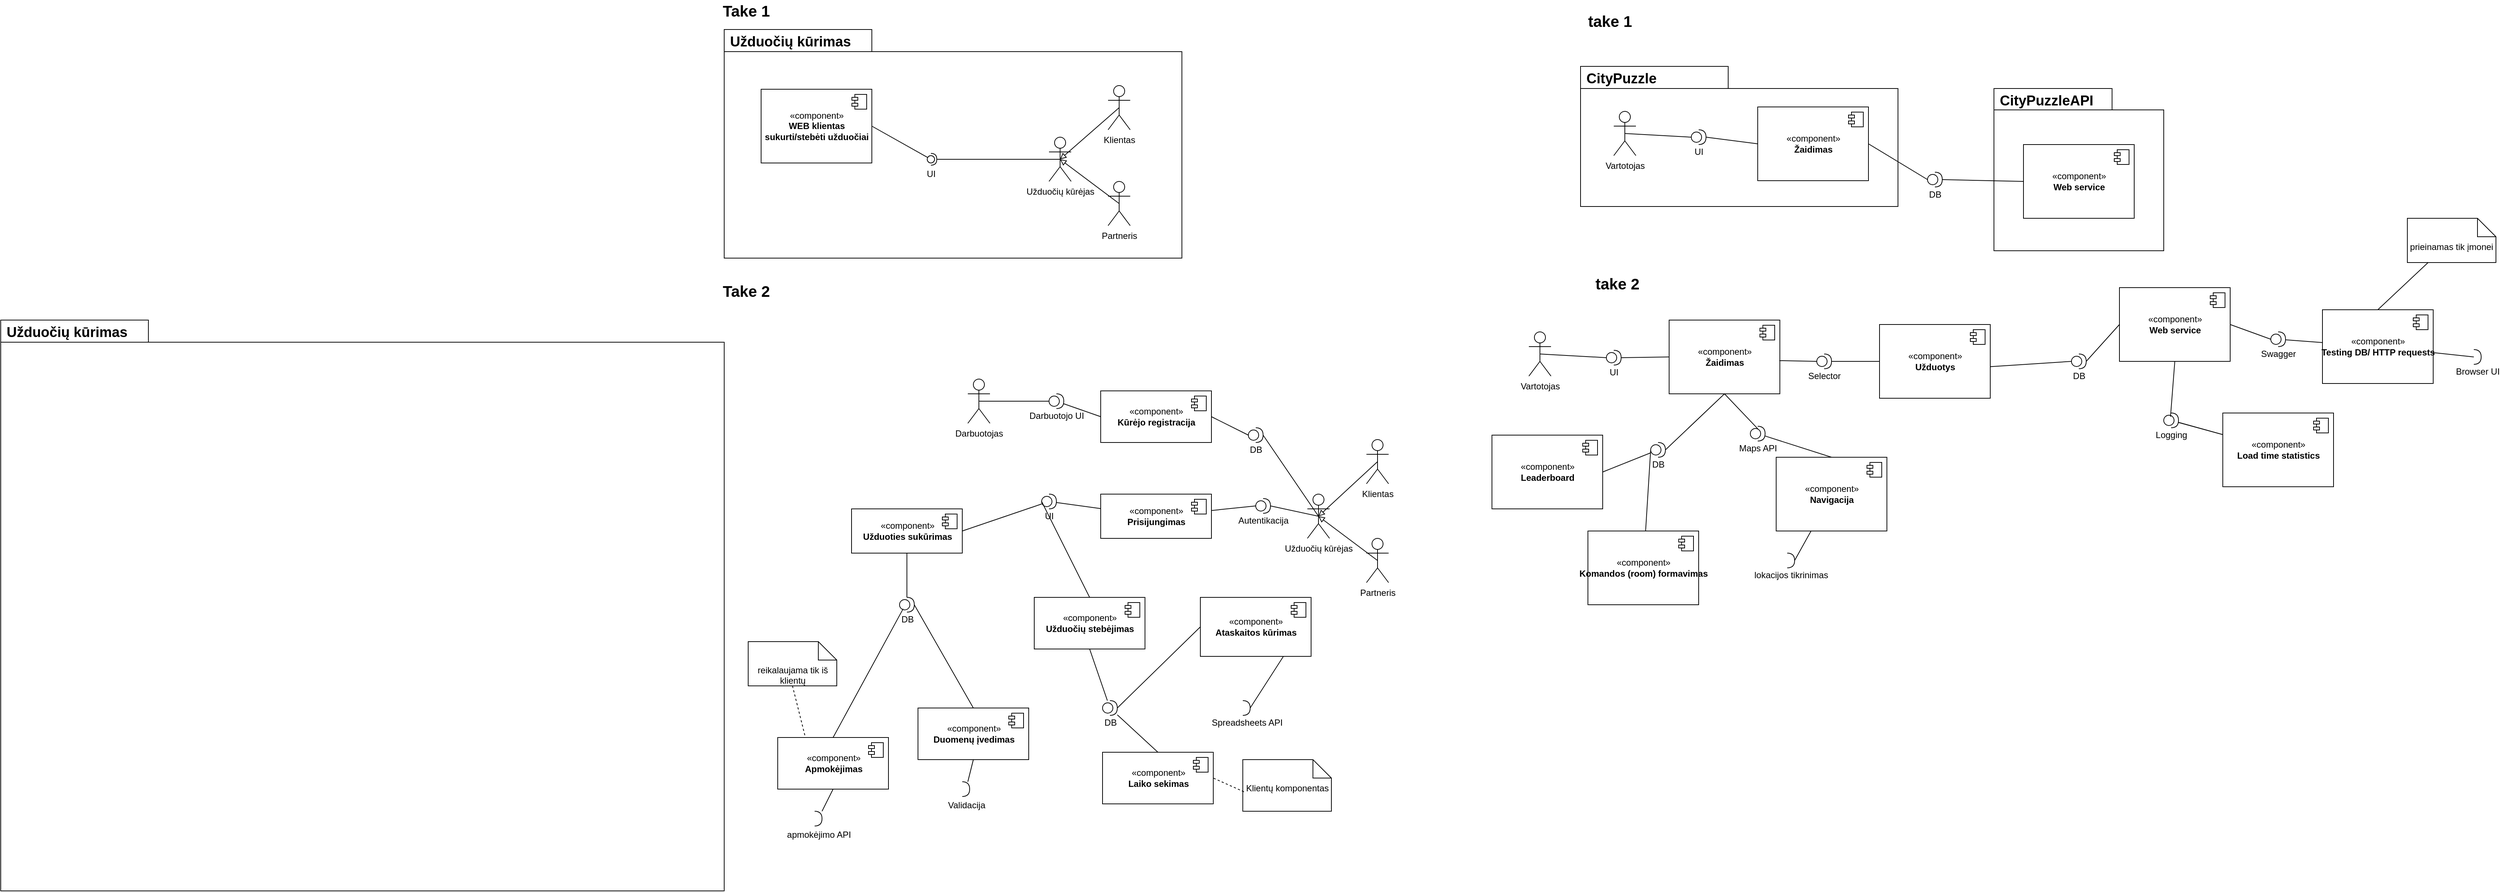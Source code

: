 <mxfile version="17.2.1" type="device"><diagram id="Dtw4l8O03sn318z3Ghwx" name="Page-1"><mxGraphModel dx="2885" dy="650" grid="1" gridSize="10" guides="1" tooltips="1" connect="1" arrows="1" fold="1" page="1" pageScale="1" pageWidth="850" pageHeight="1100" math="0" shadow="0"><root><mxCell id="0"/><mxCell id="1" parent="0"/><mxCell id="4-IWrdeqYlgNCMV9quka-18" value="Take 1" style="text;align=center;fontStyle=1;verticalAlign=middle;spacingLeft=3;spacingRight=3;strokeColor=none;rotatable=0;points=[[0,0.5],[1,0.5]];portConstraint=eastwest;fontSize=21;" vertex="1" parent="1"><mxGeometry y="40" width="140" height="26" as="geometry"/></mxCell><mxCell id="4-IWrdeqYlgNCMV9quka-19" value="Take 2" style="text;align=center;fontStyle=1;verticalAlign=middle;spacingLeft=3;spacingRight=3;strokeColor=none;rotatable=0;points=[[0,0.5],[1,0.5]];portConstraint=eastwest;fontSize=21;" vertex="1" parent="1"><mxGeometry x="30" y="420" width="80" height="26" as="geometry"/></mxCell><mxCell id="4-IWrdeqYlgNCMV9quka-22" value="&lt;div style=&quot;font-size: 19px&quot;&gt;&lt;font style=&quot;font-size: 19px&quot;&gt;Užduočių kūrimas&lt;br&gt;&lt;/font&gt;&lt;/div&gt;" style="shape=folder;fontStyle=1;spacingTop=-1;tabWidth=200;tabHeight=30;tabPosition=left;html=1;fontSize=21;align=left;verticalAlign=top;spacingLeft=6;" vertex="1" parent="1"><mxGeometry x="40" y="80" width="620" height="310" as="geometry"/></mxCell><mxCell id="4-IWrdeqYlgNCMV9quka-23" value="Klientas" style="shape=umlActor;verticalLabelPosition=bottom;verticalAlign=top;html=1;" vertex="1" parent="1"><mxGeometry x="560" y="156" width="30" height="60" as="geometry"/></mxCell><mxCell id="4-IWrdeqYlgNCMV9quka-24" value="Partneris" style="shape=umlActor;verticalLabelPosition=bottom;verticalAlign=top;html=1;" vertex="1" parent="1"><mxGeometry x="560" y="286" width="30" height="60" as="geometry"/></mxCell><mxCell id="4-IWrdeqYlgNCMV9quka-25" style="rounded=0;orthogonalLoop=1;jettySize=auto;html=1;exitX=0.5;exitY=0.5;exitDx=0;exitDy=0;exitPerimeter=0;endArrow=block;endFill=0;entryX=0.5;entryY=0.5;entryDx=0;entryDy=0;entryPerimeter=0;" edge="1" parent="1" source="4-IWrdeqYlgNCMV9quka-23" target="4-IWrdeqYlgNCMV9quka-26"><mxGeometry relative="1" as="geometry"><mxPoint x="480" y="166" as="targetPoint"/></mxGeometry></mxCell><mxCell id="4-IWrdeqYlgNCMV9quka-26" value="Užduočių kūrėjas" style="shape=umlActor;verticalLabelPosition=bottom;verticalAlign=top;html=1;" vertex="1" parent="1"><mxGeometry x="480" y="226" width="30" height="60" as="geometry"/></mxCell><mxCell id="4-IWrdeqYlgNCMV9quka-27" style="rounded=0;orthogonalLoop=1;jettySize=auto;html=1;exitX=0.5;exitY=0.5;exitDx=0;exitDy=0;exitPerimeter=0;endArrow=block;endFill=0;entryX=0.5;entryY=0.5;entryDx=0;entryDy=0;entryPerimeter=0;" edge="1" parent="1" source="4-IWrdeqYlgNCMV9quka-24" target="4-IWrdeqYlgNCMV9quka-26"><mxGeometry relative="1" as="geometry"><mxPoint x="585" y="196" as="sourcePoint"/><mxPoint x="475" y="266" as="targetPoint"/></mxGeometry></mxCell><mxCell id="4-IWrdeqYlgNCMV9quka-28" value="" style="rounded=0;orthogonalLoop=1;jettySize=auto;html=1;endArrow=none;endFill=0;sketch=0;sourcePerimeterSpacing=0;targetPerimeterSpacing=0;exitX=1;exitY=0.5;exitDx=0;exitDy=0;" edge="1" parent="1" source="4-IWrdeqYlgNCMV9quka-32" target="4-IWrdeqYlgNCMV9quka-30"><mxGeometry relative="1" as="geometry"><mxPoint x="250" y="246" as="sourcePoint"/></mxGeometry></mxCell><mxCell id="4-IWrdeqYlgNCMV9quka-29" value="" style="rounded=0;orthogonalLoop=1;jettySize=auto;html=1;endArrow=halfCircle;endFill=0;entryX=0.5;entryY=0.5;endSize=6;strokeWidth=1;sketch=0;exitX=0.5;exitY=0.5;exitDx=0;exitDy=0;exitPerimeter=0;" edge="1" parent="1" source="4-IWrdeqYlgNCMV9quka-26" target="4-IWrdeqYlgNCMV9quka-30"><mxGeometry relative="1" as="geometry"><mxPoint x="315" y="291" as="sourcePoint"/></mxGeometry></mxCell><mxCell id="4-IWrdeqYlgNCMV9quka-30" value="" style="ellipse;whiteSpace=wrap;html=1;align=center;aspect=fixed;resizable=0;points=[];outlineConnect=0;sketch=0;" vertex="1" parent="1"><mxGeometry x="315" y="251" width="10" height="10" as="geometry"/></mxCell><mxCell id="4-IWrdeqYlgNCMV9quka-31" value="UI" style="text;html=1;align=center;verticalAlign=middle;resizable=0;points=[];autosize=1;strokeColor=none;fillColor=none;" vertex="1" parent="1"><mxGeometry x="305" y="266" width="30" height="20" as="geometry"/></mxCell><mxCell id="4-IWrdeqYlgNCMV9quka-32" value="«component»&lt;br&gt;&lt;div&gt;&lt;b&gt;WEB klientas&lt;/b&gt;&lt;/div&gt;&lt;div&gt;&lt;b&gt;sukurti/stebėti užduočiai&lt;/b&gt;&lt;/div&gt;" style="html=1;dropTarget=0;" vertex="1" parent="1"><mxGeometry x="90" y="161" width="150" height="100" as="geometry"/></mxCell><mxCell id="4-IWrdeqYlgNCMV9quka-33" value="" style="shape=module;jettyWidth=8;jettyHeight=4;" vertex="1" parent="4-IWrdeqYlgNCMV9quka-32"><mxGeometry x="1" width="20" height="20" relative="1" as="geometry"><mxPoint x="-27" y="7" as="offset"/></mxGeometry></mxCell><mxCell id="4-IWrdeqYlgNCMV9quka-34" value="&lt;div style=&quot;font-size: 19px&quot;&gt;&lt;font style=&quot;font-size: 19px&quot;&gt;Užduočių kūrimas&lt;br&gt;&lt;/font&gt;&lt;/div&gt;" style="shape=folder;fontStyle=1;spacingTop=-1;tabWidth=200;tabHeight=30;tabPosition=left;html=1;fontSize=21;align=left;verticalAlign=top;spacingLeft=6;" vertex="1" parent="1"><mxGeometry x="-940" y="474" width="980" height="774" as="geometry"/></mxCell><mxCell id="4-IWrdeqYlgNCMV9quka-35" value="Klientas" style="shape=umlActor;verticalLabelPosition=bottom;verticalAlign=top;html=1;" vertex="1" parent="1"><mxGeometry x="910" y="636" width="30" height="60" as="geometry"/></mxCell><mxCell id="4-IWrdeqYlgNCMV9quka-36" value="Partneris" style="shape=umlActor;verticalLabelPosition=bottom;verticalAlign=top;html=1;" vertex="1" parent="1"><mxGeometry x="910" y="770" width="30" height="60" as="geometry"/></mxCell><mxCell id="4-IWrdeqYlgNCMV9quka-37" style="rounded=0;orthogonalLoop=1;jettySize=auto;html=1;exitX=0.5;exitY=0.5;exitDx=0;exitDy=0;exitPerimeter=0;endArrow=block;endFill=0;entryX=0.5;entryY=0.5;entryDx=0;entryDy=0;entryPerimeter=0;" edge="1" parent="1" source="4-IWrdeqYlgNCMV9quka-35" target="4-IWrdeqYlgNCMV9quka-38"><mxGeometry relative="1" as="geometry"><mxPoint x="830" y="650" as="targetPoint"/></mxGeometry></mxCell><mxCell id="4-IWrdeqYlgNCMV9quka-88" style="edgeStyle=none;rounded=0;orthogonalLoop=1;jettySize=auto;html=1;entryX=1;entryY=0.5;entryDx=0;entryDy=0;fontSize=12;endArrow=none;endFill=0;strokeColor=#000000;exitX=0.5;exitY=0.5;exitDx=0;exitDy=0;exitPerimeter=0;entryPerimeter=0;" edge="1" parent="1" source="4-IWrdeqYlgNCMV9quka-38" target="4-IWrdeqYlgNCMV9quka-129"><mxGeometry relative="1" as="geometry"/></mxCell><mxCell id="4-IWrdeqYlgNCMV9quka-38" value="Užduočių kūrėjas" style="shape=umlActor;verticalLabelPosition=bottom;verticalAlign=top;html=1;" vertex="1" parent="1"><mxGeometry x="830" y="710" width="30" height="60" as="geometry"/></mxCell><mxCell id="4-IWrdeqYlgNCMV9quka-39" style="rounded=0;orthogonalLoop=1;jettySize=auto;html=1;exitX=0.5;exitY=0.5;exitDx=0;exitDy=0;exitPerimeter=0;endArrow=block;endFill=0;entryX=0.5;entryY=0.5;entryDx=0;entryDy=0;entryPerimeter=0;" edge="1" parent="1" source="4-IWrdeqYlgNCMV9quka-36" target="4-IWrdeqYlgNCMV9quka-38"><mxGeometry relative="1" as="geometry"><mxPoint x="935" y="680" as="sourcePoint"/><mxPoint x="825" y="750" as="targetPoint"/></mxGeometry></mxCell><mxCell id="4-IWrdeqYlgNCMV9quka-69" style="edgeStyle=none;rounded=0;orthogonalLoop=1;jettySize=auto;html=1;entryX=0.5;entryY=1;entryDx=0;entryDy=0;fontSize=12;endArrow=none;endFill=0;strokeColor=#000000;" edge="1" parent="1" source="4-IWrdeqYlgNCMV9quka-48" target="4-IWrdeqYlgNCMV9quka-97"><mxGeometry relative="1" as="geometry"/></mxCell><mxCell id="4-IWrdeqYlgNCMV9quka-48" value="&lt;div&gt;&lt;font style=&quot;font-size: 12px&quot;&gt;apmokėjimo API&lt;/font&gt;&lt;/div&gt;" style="shape=requiredInterface;html=1;verticalLabelPosition=bottom;sketch=0;fontSize=19;strokeColor=#000000;fillColor=#D4E1F5;" vertex="1" parent="1"><mxGeometry x="162.5" y="1140" width="10" height="20" as="geometry"/></mxCell><mxCell id="4-IWrdeqYlgNCMV9quka-57" style="edgeStyle=none;rounded=0;orthogonalLoop=1;jettySize=auto;html=1;entryX=0.5;entryY=0.5;entryDx=0;entryDy=0;entryPerimeter=0;fontSize=12;endArrow=none;endFill=0;strokeColor=#000000;exitX=1;exitY=0.5;exitDx=0;exitDy=0;exitPerimeter=0;" edge="1" parent="1" source="4-IWrdeqYlgNCMV9quka-62" target="4-IWrdeqYlgNCMV9quka-38"><mxGeometry relative="1" as="geometry"><mxPoint x="810" y="740" as="sourcePoint"/></mxGeometry></mxCell><mxCell id="4-IWrdeqYlgNCMV9quka-54" value="&lt;div&gt;«component»&lt;b&gt;&lt;br&gt;&lt;/b&gt;&lt;/div&gt;&lt;div&gt;&lt;b&gt;Prisijungimas&lt;/b&gt;&lt;/div&gt;" style="html=1;dropTarget=0;" vertex="1" parent="1"><mxGeometry x="550" y="710" width="150" height="60" as="geometry"/></mxCell><mxCell id="4-IWrdeqYlgNCMV9quka-55" value="" style="shape=module;jettyWidth=8;jettyHeight=4;" vertex="1" parent="4-IWrdeqYlgNCMV9quka-54"><mxGeometry x="1" width="20" height="20" relative="1" as="geometry"><mxPoint x="-27" y="7" as="offset"/></mxGeometry></mxCell><mxCell id="4-IWrdeqYlgNCMV9quka-64" style="edgeStyle=none;rounded=0;orthogonalLoop=1;jettySize=auto;html=1;exitX=0;exitY=0.5;exitDx=0;exitDy=0;exitPerimeter=0;fontSize=12;endArrow=none;endFill=0;strokeColor=#000000;" edge="1" parent="1" source="4-IWrdeqYlgNCMV9quka-62" target="4-IWrdeqYlgNCMV9quka-54"><mxGeometry relative="1" as="geometry"/></mxCell><mxCell id="4-IWrdeqYlgNCMV9quka-62" value="Autentikacija" style="shape=providedRequiredInterface;html=1;verticalLabelPosition=bottom;sketch=0;fontSize=12;strokeColor=#000000;fillColor=none;" vertex="1" parent="1"><mxGeometry x="760" y="716" width="20" height="20" as="geometry"/></mxCell><mxCell id="4-IWrdeqYlgNCMV9quka-220" style="edgeStyle=none;rounded=0;orthogonalLoop=1;jettySize=auto;html=1;exitX=0.5;exitY=1;exitDx=0;exitDy=0;fontSize=12;endArrow=none;endFill=0;endSize=11;strokeColor=#000000;" edge="1" parent="1" source="4-IWrdeqYlgNCMV9quka-66" target="4-IWrdeqYlgNCMV9quka-219"><mxGeometry relative="1" as="geometry"/></mxCell><mxCell id="4-IWrdeqYlgNCMV9quka-66" value="&lt;div&gt;«component»&lt;/div&gt;&lt;div&gt;&lt;b&gt;Užduoties sukūrimas&lt;/b&gt;&lt;/div&gt;" style="html=1;dropTarget=0;" vertex="1" parent="1"><mxGeometry x="212.5" y="730" width="150" height="60" as="geometry"/></mxCell><mxCell id="4-IWrdeqYlgNCMV9quka-67" value="" style="shape=module;jettyWidth=8;jettyHeight=4;" vertex="1" parent="4-IWrdeqYlgNCMV9quka-66"><mxGeometry x="1" width="20" height="20" relative="1" as="geometry"><mxPoint x="-27" y="7" as="offset"/></mxGeometry></mxCell><mxCell id="4-IWrdeqYlgNCMV9quka-218" style="edgeStyle=none;rounded=0;orthogonalLoop=1;jettySize=auto;html=1;exitX=0.5;exitY=0;exitDx=0;exitDy=0;fontSize=12;endArrow=none;endFill=0;endSize=11;strokeColor=#000000;entryX=0;entryY=0.5;entryDx=0;entryDy=0;entryPerimeter=0;" edge="1" parent="1" source="4-IWrdeqYlgNCMV9quka-75" target="4-IWrdeqYlgNCMV9quka-111"><mxGeometry relative="1" as="geometry"><mxPoint x="490" y="710" as="targetPoint"/></mxGeometry></mxCell><mxCell id="4-IWrdeqYlgNCMV9quka-75" value="&lt;div&gt;«component»&lt;/div&gt;&lt;div&gt;&lt;b&gt;Užduočių stebėjimas&lt;/b&gt;&lt;/div&gt;" style="html=1;dropTarget=0;" vertex="1" parent="1"><mxGeometry x="460" y="850" width="150" height="70" as="geometry"/></mxCell><mxCell id="4-IWrdeqYlgNCMV9quka-76" value="" style="shape=module;jettyWidth=8;jettyHeight=4;" vertex="1" parent="4-IWrdeqYlgNCMV9quka-75"><mxGeometry x="1" width="20" height="20" relative="1" as="geometry"><mxPoint x="-27" y="7" as="offset"/></mxGeometry></mxCell><mxCell id="4-IWrdeqYlgNCMV9quka-85" style="edgeStyle=none;rounded=0;orthogonalLoop=1;jettySize=auto;html=1;entryX=0.25;entryY=0;entryDx=0;entryDy=0;fontSize=12;endArrow=none;endFill=0;strokeColor=#000000;dashed=1;exitX=0.5;exitY=1;exitDx=0;exitDy=0;exitPerimeter=0;" edge="1" parent="1" source="4-IWrdeqYlgNCMV9quka-84" target="4-IWrdeqYlgNCMV9quka-97"><mxGeometry relative="1" as="geometry"><mxPoint x="72.5" y="1060" as="sourcePoint"/></mxGeometry></mxCell><mxCell id="4-IWrdeqYlgNCMV9quka-84" value="reikalaujama tik iš klientų" style="shape=note2;boundedLbl=1;whiteSpace=wrap;html=1;size=25;verticalAlign=top;align=center;fontSize=12;strokeColor=#000000;fillColor=none;" vertex="1" parent="1"><mxGeometry x="72.5" y="910" width="120" height="60" as="geometry"/></mxCell><mxCell id="4-IWrdeqYlgNCMV9quka-86" value="&lt;div&gt;«component»&lt;b&gt;&lt;br&gt;&lt;/b&gt;&lt;/div&gt;&lt;div&gt;&lt;b&gt;Kūrėjo registracija&lt;br&gt;&lt;/b&gt;&lt;/div&gt;" style="html=1;dropTarget=0;" vertex="1" parent="1"><mxGeometry x="550" y="570" width="150" height="70" as="geometry"/></mxCell><mxCell id="4-IWrdeqYlgNCMV9quka-87" value="" style="shape=module;jettyWidth=8;jettyHeight=4;" vertex="1" parent="4-IWrdeqYlgNCMV9quka-86"><mxGeometry x="1" width="20" height="20" relative="1" as="geometry"><mxPoint x="-27" y="7" as="offset"/></mxGeometry></mxCell><mxCell id="4-IWrdeqYlgNCMV9quka-99" style="edgeStyle=none;rounded=0;orthogonalLoop=1;jettySize=auto;html=1;fontSize=12;endArrow=none;endFill=0;strokeColor=#000000;exitX=0.5;exitY=0;exitDx=0;exitDy=0;endSize=11;entryX=0.247;entryY=0.772;entryDx=0;entryDy=0;entryPerimeter=0;" edge="1" parent="1" source="4-IWrdeqYlgNCMV9quka-97" target="4-IWrdeqYlgNCMV9quka-219"><mxGeometry relative="1" as="geometry"><mxPoint x="290" y="810" as="targetPoint"/></mxGeometry></mxCell><mxCell id="4-IWrdeqYlgNCMV9quka-97" value="&lt;div&gt;«component»&lt;/div&gt;&lt;b&gt;Apmokėjimas&lt;br&gt;&lt;/b&gt;" style="html=1;dropTarget=0;" vertex="1" parent="1"><mxGeometry x="112.5" y="1040" width="150" height="70" as="geometry"/></mxCell><mxCell id="4-IWrdeqYlgNCMV9quka-98" value="" style="shape=module;jettyWidth=8;jettyHeight=4;" vertex="1" parent="4-IWrdeqYlgNCMV9quka-97"><mxGeometry x="1" width="20" height="20" relative="1" as="geometry"><mxPoint x="-27" y="7" as="offset"/></mxGeometry></mxCell><mxCell id="4-IWrdeqYlgNCMV9quka-100" style="edgeStyle=none;rounded=0;orthogonalLoop=1;jettySize=auto;html=1;entryX=0.5;entryY=1;entryDx=0;entryDy=0;fontSize=12;endArrow=none;endFill=0;strokeColor=#000000;" edge="1" parent="1" source="4-IWrdeqYlgNCMV9quka-101" target="4-IWrdeqYlgNCMV9quka-105"><mxGeometry relative="1" as="geometry"/></mxCell><mxCell id="4-IWrdeqYlgNCMV9quka-101" value="&lt;div&gt;&lt;font style=&quot;font-size: 12px&quot;&gt;Validacija&lt;br&gt;&lt;/font&gt;&lt;/div&gt;" style="shape=requiredInterface;html=1;verticalLabelPosition=bottom;sketch=0;fontSize=19;strokeColor=#000000;fillColor=#D4E1F5;" vertex="1" parent="1"><mxGeometry x="362.5" y="1100" width="10" height="20" as="geometry"/></mxCell><mxCell id="4-IWrdeqYlgNCMV9quka-104" style="edgeStyle=none;rounded=0;orthogonalLoop=1;jettySize=auto;html=1;entryX=1;entryY=0.5;entryDx=0;entryDy=0;fontSize=12;endArrow=none;endFill=0;strokeColor=#000000;exitX=0.5;exitY=0;exitDx=0;exitDy=0;endSize=11;entryPerimeter=0;" edge="1" parent="1" source="4-IWrdeqYlgNCMV9quka-105" target="4-IWrdeqYlgNCMV9quka-219"><mxGeometry relative="1" as="geometry"><mxPoint x="570" y="1040" as="targetPoint"/></mxGeometry></mxCell><mxCell id="4-IWrdeqYlgNCMV9quka-105" value="&lt;div&gt;«component»&lt;/div&gt;&lt;b&gt;Duomenų įvedimas&lt;br&gt;&lt;/b&gt;" style="html=1;dropTarget=0;" vertex="1" parent="1"><mxGeometry x="302.5" y="1000" width="150" height="70" as="geometry"/></mxCell><mxCell id="4-IWrdeqYlgNCMV9quka-106" value="" style="shape=module;jettyWidth=8;jettyHeight=4;" vertex="1" parent="4-IWrdeqYlgNCMV9quka-105"><mxGeometry x="1" width="20" height="20" relative="1" as="geometry"><mxPoint x="-27" y="7" as="offset"/></mxGeometry></mxCell><mxCell id="4-IWrdeqYlgNCMV9quka-113" style="edgeStyle=none;rounded=0;orthogonalLoop=1;jettySize=auto;html=1;entryX=1;entryY=0.5;entryDx=0;entryDy=0;fontSize=12;endArrow=none;endFill=0;endSize=11;strokeColor=#000000;" edge="1" parent="1" source="4-IWrdeqYlgNCMV9quka-111" target="4-IWrdeqYlgNCMV9quka-66"><mxGeometry relative="1" as="geometry"><mxPoint x="440" y="721" as="targetPoint"/></mxGeometry></mxCell><mxCell id="4-IWrdeqYlgNCMV9quka-114" style="edgeStyle=none;rounded=0;orthogonalLoop=1;jettySize=auto;html=1;fontSize=12;endArrow=none;endFill=0;endSize=11;strokeColor=#000000;" edge="1" parent="1" source="4-IWrdeqYlgNCMV9quka-111" target="4-IWrdeqYlgNCMV9quka-54"><mxGeometry relative="1" as="geometry"/></mxCell><mxCell id="4-IWrdeqYlgNCMV9quka-111" value="UI" style="shape=providedRequiredInterface;html=1;verticalLabelPosition=bottom;sketch=0;fontSize=12;strokeColor=#000000;fillColor=none;" vertex="1" parent="1"><mxGeometry x="470" y="710" width="20" height="20" as="geometry"/></mxCell><mxCell id="4-IWrdeqYlgNCMV9quka-115" style="edgeStyle=none;rounded=0;orthogonalLoop=1;jettySize=auto;html=1;entryX=0.5;entryY=1;entryDx=0;entryDy=0;fontSize=12;endArrow=none;endFill=0;strokeColor=#000000;" edge="1" parent="1" source="4-IWrdeqYlgNCMV9quka-119" target="4-IWrdeqYlgNCMV9quka-75"><mxGeometry relative="1" as="geometry"><mxPoint x="617.5" y="750" as="targetPoint"/><mxPoint x="502.5" y="983.333" as="sourcePoint"/></mxGeometry></mxCell><mxCell id="4-IWrdeqYlgNCMV9quka-122" style="edgeStyle=none;rounded=0;orthogonalLoop=1;jettySize=auto;html=1;entryX=0.5;entryY=0;entryDx=0;entryDy=0;fontSize=12;endArrow=none;endFill=0;endSize=11;strokeColor=#000000;" edge="1" parent="1" source="4-IWrdeqYlgNCMV9quka-119" target="4-IWrdeqYlgNCMV9quka-120"><mxGeometry relative="1" as="geometry"/></mxCell><mxCell id="4-IWrdeqYlgNCMV9quka-119" value="DB" style="shape=providedRequiredInterface;html=1;verticalLabelPosition=bottom;sketch=0;fontSize=12;strokeColor=#000000;fillColor=none;" vertex="1" parent="1"><mxGeometry x="552.5" y="990" width="20" height="20" as="geometry"/></mxCell><mxCell id="4-IWrdeqYlgNCMV9quka-120" value="&lt;div&gt;«component»&lt;/div&gt;&lt;div&gt;&lt;b&gt;Laiko sekimas&lt;br&gt;&lt;/b&gt;&lt;/div&gt;" style="html=1;dropTarget=0;" vertex="1" parent="1"><mxGeometry x="552.5" y="1060" width="150" height="70" as="geometry"/></mxCell><mxCell id="4-IWrdeqYlgNCMV9quka-121" value="" style="shape=module;jettyWidth=8;jettyHeight=4;" vertex="1" parent="4-IWrdeqYlgNCMV9quka-120"><mxGeometry x="1" width="20" height="20" relative="1" as="geometry"><mxPoint x="-27" y="7" as="offset"/></mxGeometry></mxCell><mxCell id="4-IWrdeqYlgNCMV9quka-123" style="edgeStyle=none;rounded=0;orthogonalLoop=1;jettySize=auto;html=1;entryX=0;entryY=0.5;entryDx=0;entryDy=0;fontSize=12;endArrow=none;endFill=0;endSize=11;strokeColor=#000000;exitX=1;exitY=0.5;exitDx=0;exitDy=0;exitPerimeter=0;" edge="1" parent="1" target="4-IWrdeqYlgNCMV9quka-124" source="4-IWrdeqYlgNCMV9quka-119"><mxGeometry relative="1" as="geometry"><mxPoint x="582.5" y="1019.231" as="sourcePoint"/></mxGeometry></mxCell><mxCell id="4-IWrdeqYlgNCMV9quka-127" style="edgeStyle=none;rounded=0;orthogonalLoop=1;jettySize=auto;html=1;exitX=0.75;exitY=1;exitDx=0;exitDy=0;entryX=1;entryY=0.5;entryDx=0;entryDy=0;entryPerimeter=0;fontSize=12;endArrow=none;endFill=0;endSize=11;strokeColor=#000000;" edge="1" parent="1" source="4-IWrdeqYlgNCMV9quka-124" target="4-IWrdeqYlgNCMV9quka-170"><mxGeometry relative="1" as="geometry"><mxPoint x="907.5" y="980" as="targetPoint"/></mxGeometry></mxCell><mxCell id="4-IWrdeqYlgNCMV9quka-124" value="&lt;div&gt;«component»&lt;/div&gt;&lt;div&gt;&lt;b&gt;Ataskaitos kūrimas&lt;br&gt;&lt;/b&gt;&lt;/div&gt;" style="html=1;dropTarget=0;" vertex="1" parent="1"><mxGeometry x="685" y="850" width="150" height="80" as="geometry"/></mxCell><mxCell id="4-IWrdeqYlgNCMV9quka-125" value="" style="shape=module;jettyWidth=8;jettyHeight=4;" vertex="1" parent="4-IWrdeqYlgNCMV9quka-124"><mxGeometry x="1" width="20" height="20" relative="1" as="geometry"><mxPoint x="-27" y="7" as="offset"/></mxGeometry></mxCell><mxCell id="4-IWrdeqYlgNCMV9quka-131" style="edgeStyle=none;rounded=0;orthogonalLoop=1;jettySize=auto;html=1;exitX=0.5;exitY=0.5;exitDx=0;exitDy=0;exitPerimeter=0;fontSize=12;endArrow=none;endFill=0;endSize=11;strokeColor=#000000;entryX=0;entryY=0.5;entryDx=0;entryDy=0;entryPerimeter=0;" edge="1" parent="1" source="4-IWrdeqYlgNCMV9quka-128" target="4-IWrdeqYlgNCMV9quka-132"><mxGeometry relative="1" as="geometry"><mxPoint x="490" y="540" as="targetPoint"/></mxGeometry></mxCell><mxCell id="4-IWrdeqYlgNCMV9quka-128" value="Darbuotojas" style="shape=umlActor;verticalLabelPosition=bottom;verticalAlign=top;html=1;" vertex="1" parent="1"><mxGeometry x="370" y="554" width="30" height="60" as="geometry"/></mxCell><mxCell id="4-IWrdeqYlgNCMV9quka-130" style="edgeStyle=none;rounded=0;orthogonalLoop=1;jettySize=auto;html=1;entryX=1;entryY=0.5;entryDx=0;entryDy=0;fontSize=12;endArrow=none;endFill=0;endSize=11;strokeColor=#000000;exitX=0;exitY=0.5;exitDx=0;exitDy=0;exitPerimeter=0;" edge="1" parent="1" source="4-IWrdeqYlgNCMV9quka-129" target="4-IWrdeqYlgNCMV9quka-86"><mxGeometry relative="1" as="geometry"/></mxCell><mxCell id="4-IWrdeqYlgNCMV9quka-129" value="DB" style="shape=providedRequiredInterface;html=1;verticalLabelPosition=bottom;sketch=0;fontSize=12;strokeColor=#000000;fillColor=none;" vertex="1" parent="1"><mxGeometry x="750" y="620" width="20" height="20" as="geometry"/></mxCell><mxCell id="4-IWrdeqYlgNCMV9quka-133" style="edgeStyle=none;rounded=0;orthogonalLoop=1;jettySize=auto;html=1;entryX=0;entryY=0.5;entryDx=0;entryDy=0;fontSize=12;endArrow=none;endFill=0;endSize=11;strokeColor=#000000;" edge="1" parent="1" source="4-IWrdeqYlgNCMV9quka-132" target="4-IWrdeqYlgNCMV9quka-86"><mxGeometry relative="1" as="geometry"/></mxCell><mxCell id="4-IWrdeqYlgNCMV9quka-132" value="Darbuotojo UI" style="shape=providedRequiredInterface;html=1;verticalLabelPosition=bottom;sketch=0;fontSize=12;strokeColor=#000000;fillColor=none;" vertex="1" parent="1"><mxGeometry x="480" y="574" width="20" height="20" as="geometry"/></mxCell><mxCell id="4-IWrdeqYlgNCMV9quka-137" style="edgeStyle=none;rounded=0;orthogonalLoop=1;jettySize=auto;html=1;fontSize=12;endArrow=none;endFill=0;strokeColor=#000000;dashed=1;exitX=0.013;exitY=0.623;exitDx=0;exitDy=0;exitPerimeter=0;entryX=1;entryY=0.5;entryDx=0;entryDy=0;" edge="1" parent="1" source="4-IWrdeqYlgNCMV9quka-138" target="4-IWrdeqYlgNCMV9quka-120"><mxGeometry relative="1" as="geometry"><mxPoint x="772.5" y="1230" as="sourcePoint"/><mxPoint x="850.5" y="1170" as="targetPoint"/></mxGeometry></mxCell><mxCell id="4-IWrdeqYlgNCMV9quka-138" value="Klientų komponentas" style="shape=note2;boundedLbl=1;whiteSpace=wrap;html=1;size=25;verticalAlign=top;align=center;fontSize=12;strokeColor=#000000;fillColor=none;" vertex="1" parent="1"><mxGeometry x="742.5" y="1070" width="120" height="70" as="geometry"/></mxCell><mxCell id="4-IWrdeqYlgNCMV9quka-140" value="&lt;div style=&quot;font-size: 19px&quot;&gt;CityPuzzle&lt;font style=&quot;font-size: 19px&quot;&gt;&lt;br&gt;&lt;/font&gt;&lt;/div&gt;" style="shape=folder;fontStyle=1;spacingTop=-1;tabWidth=200;tabHeight=30;tabPosition=left;html=1;fontSize=21;align=left;verticalAlign=top;spacingLeft=6;" vertex="1" parent="1"><mxGeometry x="1200" y="130" width="430" height="190" as="geometry"/></mxCell><mxCell id="4-IWrdeqYlgNCMV9quka-141" value="take 1" style="text;align=center;fontStyle=1;verticalAlign=middle;spacingLeft=3;spacingRight=3;strokeColor=none;rotatable=0;points=[[0,0.5],[1,0.5]];portConstraint=eastwest;fontSize=21;" vertex="1" parent="1"><mxGeometry x="1200" y="54" width="80" height="26" as="geometry"/></mxCell><mxCell id="4-IWrdeqYlgNCMV9quka-142" value="&lt;div style=&quot;font-size: 19px&quot;&gt;CityPuzzleAPI&lt;/div&gt;" style="shape=folder;fontStyle=1;spacingTop=-1;tabWidth=160;tabHeight=29;tabPosition=left;html=1;fontSize=21;align=left;verticalAlign=top;spacingLeft=6;" vertex="1" parent="1"><mxGeometry x="1760" y="160" width="230" height="220" as="geometry"/></mxCell><mxCell id="4-IWrdeqYlgNCMV9quka-148" style="edgeStyle=none;rounded=0;orthogonalLoop=1;jettySize=auto;html=1;exitX=0.5;exitY=0.5;exitDx=0;exitDy=0;exitPerimeter=0;entryX=0;entryY=0.5;entryDx=0;entryDy=0;entryPerimeter=0;fontSize=12;endArrow=none;endFill=0;endSize=11;strokeColor=#000000;" edge="1" parent="1" source="4-IWrdeqYlgNCMV9quka-143" target="4-IWrdeqYlgNCMV9quka-145"><mxGeometry relative="1" as="geometry"/></mxCell><mxCell id="4-IWrdeqYlgNCMV9quka-143" value="Vartotojas" style="shape=umlActor;verticalLabelPosition=bottom;verticalAlign=top;html=1;" vertex="1" parent="1"><mxGeometry x="1245" y="191" width="30" height="60" as="geometry"/></mxCell><mxCell id="4-IWrdeqYlgNCMV9quka-149" style="edgeStyle=none;rounded=0;orthogonalLoop=1;jettySize=auto;html=1;exitX=1;exitY=0.5;exitDx=0;exitDy=0;exitPerimeter=0;entryX=0;entryY=0.5;entryDx=0;entryDy=0;fontSize=12;endArrow=none;endFill=0;endSize=11;strokeColor=#000000;" edge="1" parent="1" source="4-IWrdeqYlgNCMV9quka-145" target="4-IWrdeqYlgNCMV9quka-146"><mxGeometry relative="1" as="geometry"/></mxCell><mxCell id="4-IWrdeqYlgNCMV9quka-145" value="UI" style="shape=providedRequiredInterface;html=1;verticalLabelPosition=bottom;sketch=0;fontSize=12;strokeColor=#000000;fillColor=none;" vertex="1" parent="1"><mxGeometry x="1350" y="216" width="20" height="20" as="geometry"/></mxCell><mxCell id="4-IWrdeqYlgNCMV9quka-146" value="&lt;div&gt;«component»&lt;b&gt;&lt;br&gt;&lt;/b&gt;&lt;/div&gt;&lt;div&gt;&lt;b&gt;Žaidimas&lt;br&gt;&lt;/b&gt;&lt;/div&gt;" style="html=1;dropTarget=0;" vertex="1" parent="1"><mxGeometry x="1440" y="185" width="150" height="100" as="geometry"/></mxCell><mxCell id="4-IWrdeqYlgNCMV9quka-147" value="" style="shape=module;jettyWidth=8;jettyHeight=4;" vertex="1" parent="4-IWrdeqYlgNCMV9quka-146"><mxGeometry x="1" width="20" height="20" relative="1" as="geometry"><mxPoint x="-27" y="7" as="offset"/></mxGeometry></mxCell><mxCell id="4-IWrdeqYlgNCMV9quka-150" value="&lt;div&gt;«component»&lt;b&gt;&lt;br&gt;&lt;/b&gt;&lt;/div&gt;&lt;div&gt;&lt;b&gt;Web service&lt;br&gt;&lt;/b&gt;&lt;/div&gt;" style="html=1;dropTarget=0;" vertex="1" parent="1"><mxGeometry x="1800" y="236" width="150" height="100" as="geometry"/></mxCell><mxCell id="4-IWrdeqYlgNCMV9quka-151" value="" style="shape=module;jettyWidth=8;jettyHeight=4;" vertex="1" parent="4-IWrdeqYlgNCMV9quka-150"><mxGeometry x="1" width="20" height="20" relative="1" as="geometry"><mxPoint x="-27" y="7" as="offset"/></mxGeometry></mxCell><mxCell id="4-IWrdeqYlgNCMV9quka-153" style="edgeStyle=none;rounded=0;orthogonalLoop=1;jettySize=auto;html=1;exitX=1;exitY=0.5;exitDx=0;exitDy=0;entryX=0;entryY=0.5;entryDx=0;entryDy=0;entryPerimeter=0;fontSize=12;endArrow=none;endFill=0;endSize=11;strokeColor=#000000;" edge="1" parent="1" target="4-IWrdeqYlgNCMV9quka-155" source="4-IWrdeqYlgNCMV9quka-146"><mxGeometry relative="1" as="geometry"><mxPoint x="1580" y="128.5" as="sourcePoint"/></mxGeometry></mxCell><mxCell id="4-IWrdeqYlgNCMV9quka-154" style="edgeStyle=none;rounded=0;orthogonalLoop=1;jettySize=auto;html=1;exitX=1;exitY=0.5;exitDx=0;exitDy=0;exitPerimeter=0;entryX=0;entryY=0.5;entryDx=0;entryDy=0;fontSize=12;endArrow=none;endFill=0;endSize=11;strokeColor=#000000;" edge="1" parent="1" source="4-IWrdeqYlgNCMV9quka-155" target="4-IWrdeqYlgNCMV9quka-150"><mxGeometry relative="1" as="geometry"><mxPoint x="1790" y="179.5" as="targetPoint"/></mxGeometry></mxCell><mxCell id="4-IWrdeqYlgNCMV9quka-155" value="DB" style="shape=providedRequiredInterface;html=1;verticalLabelPosition=bottom;sketch=0;fontSize=12;strokeColor=#000000;fillColor=none;" vertex="1" parent="1"><mxGeometry x="1670" y="273.5" width="20" height="20" as="geometry"/></mxCell><mxCell id="4-IWrdeqYlgNCMV9quka-156" value="take 2" style="text;align=center;fontStyle=1;verticalAlign=middle;spacingLeft=3;spacingRight=3;strokeColor=none;rotatable=0;points=[[0,0.5],[1,0.5]];portConstraint=eastwest;fontSize=21;" vertex="1" parent="1"><mxGeometry x="1210" y="410" width="80" height="26" as="geometry"/></mxCell><mxCell id="4-IWrdeqYlgNCMV9quka-157" style="edgeStyle=none;rounded=0;orthogonalLoop=1;jettySize=auto;html=1;exitX=0.5;exitY=0.5;exitDx=0;exitDy=0;exitPerimeter=0;entryX=0;entryY=0.5;entryDx=0;entryDy=0;entryPerimeter=0;fontSize=12;endArrow=none;endFill=0;endSize=11;strokeColor=#000000;" edge="1" parent="1" source="4-IWrdeqYlgNCMV9quka-158" target="4-IWrdeqYlgNCMV9quka-160"><mxGeometry relative="1" as="geometry"/></mxCell><mxCell id="4-IWrdeqYlgNCMV9quka-158" value="Vartotojas" style="shape=umlActor;verticalLabelPosition=bottom;verticalAlign=top;html=1;" vertex="1" parent="1"><mxGeometry x="1130" y="490" width="30" height="60" as="geometry"/></mxCell><mxCell id="4-IWrdeqYlgNCMV9quka-159" style="edgeStyle=none;rounded=0;orthogonalLoop=1;jettySize=auto;html=1;exitX=1;exitY=0.5;exitDx=0;exitDy=0;exitPerimeter=0;entryX=0;entryY=0.5;entryDx=0;entryDy=0;fontSize=12;endArrow=none;endFill=0;endSize=11;strokeColor=#000000;" edge="1" parent="1" source="4-IWrdeqYlgNCMV9quka-160" target="4-IWrdeqYlgNCMV9quka-161"><mxGeometry relative="1" as="geometry"/></mxCell><mxCell id="4-IWrdeqYlgNCMV9quka-160" value="UI" style="shape=providedRequiredInterface;html=1;verticalLabelPosition=bottom;sketch=0;fontSize=12;strokeColor=#000000;fillColor=none;" vertex="1" parent="1"><mxGeometry x="1235" y="515" width="20" height="20" as="geometry"/></mxCell><mxCell id="4-IWrdeqYlgNCMV9quka-161" value="&lt;div&gt;«component»&lt;b&gt;&lt;br&gt;&lt;/b&gt;&lt;/div&gt;&lt;div&gt;&lt;b&gt;Žaidimas&lt;br&gt;&lt;/b&gt;&lt;/div&gt;" style="html=1;dropTarget=0;" vertex="1" parent="1"><mxGeometry x="1320" y="474" width="150" height="100" as="geometry"/></mxCell><mxCell id="4-IWrdeqYlgNCMV9quka-162" value="" style="shape=module;jettyWidth=8;jettyHeight=4;" vertex="1" parent="4-IWrdeqYlgNCMV9quka-161"><mxGeometry x="1" width="20" height="20" relative="1" as="geometry"><mxPoint x="-27" y="7" as="offset"/></mxGeometry></mxCell><mxCell id="4-IWrdeqYlgNCMV9quka-163" value="&lt;div&gt;«component»&lt;b&gt;&lt;br&gt;&lt;/b&gt;&lt;/div&gt;&lt;div&gt;&lt;b&gt;Web service&lt;br&gt;&lt;/b&gt;&lt;/div&gt;" style="html=1;dropTarget=0;" vertex="1" parent="1"><mxGeometry x="1930" y="430" width="150" height="100" as="geometry"/></mxCell><mxCell id="4-IWrdeqYlgNCMV9quka-164" value="" style="shape=module;jettyWidth=8;jettyHeight=4;" vertex="1" parent="4-IWrdeqYlgNCMV9quka-163"><mxGeometry x="1" width="20" height="20" relative="1" as="geometry"><mxPoint x="-27" y="7" as="offset"/></mxGeometry></mxCell><mxCell id="4-IWrdeqYlgNCMV9quka-165" style="edgeStyle=none;rounded=0;orthogonalLoop=1;jettySize=auto;html=1;entryX=0;entryY=0.5;entryDx=0;entryDy=0;entryPerimeter=0;fontSize=12;endArrow=none;endFill=0;endSize=11;strokeColor=#000000;exitX=0.994;exitY=0.573;exitDx=0;exitDy=0;exitPerimeter=0;" edge="1" parent="1" source="4-IWrdeqYlgNCMV9quka-193" target="4-IWrdeqYlgNCMV9quka-167"><mxGeometry relative="1" as="geometry"><mxPoint x="1750" y="510" as="sourcePoint"/></mxGeometry></mxCell><mxCell id="4-IWrdeqYlgNCMV9quka-166" style="edgeStyle=none;rounded=0;orthogonalLoop=1;jettySize=auto;html=1;exitX=1;exitY=0.5;exitDx=0;exitDy=0;exitPerimeter=0;entryX=0;entryY=0.5;entryDx=0;entryDy=0;fontSize=12;endArrow=none;endFill=0;endSize=11;strokeColor=#000000;" edge="1" parent="1" source="4-IWrdeqYlgNCMV9quka-167" target="4-IWrdeqYlgNCMV9quka-163"><mxGeometry relative="1" as="geometry"><mxPoint x="1755" y="479.5" as="targetPoint"/></mxGeometry></mxCell><mxCell id="4-IWrdeqYlgNCMV9quka-181" style="edgeStyle=none;rounded=0;orthogonalLoop=1;jettySize=auto;html=1;fontSize=12;endArrow=none;endFill=0;endSize=11;strokeColor=#000000;exitX=0.5;exitY=1;exitDx=0;exitDy=0;entryX=0.458;entryY=0.25;entryDx=0;entryDy=0;entryPerimeter=0;" edge="1" parent="1" source="4-IWrdeqYlgNCMV9quka-163" target="4-IWrdeqYlgNCMV9quka-187"><mxGeometry relative="1" as="geometry"><mxPoint x="2000" y="590" as="targetPoint"/></mxGeometry></mxCell><mxCell id="4-IWrdeqYlgNCMV9quka-167" value="DB" style="shape=providedRequiredInterface;html=1;verticalLabelPosition=bottom;sketch=0;fontSize=12;strokeColor=#000000;fillColor=none;" vertex="1" parent="1"><mxGeometry x="1865" y="520" width="20" height="20" as="geometry"/></mxCell><mxCell id="4-IWrdeqYlgNCMV9quka-170" value="Spreadsheets API" style="shape=requiredInterface;html=1;verticalLabelPosition=bottom;sketch=0;fontSize=12;strokeColor=#000000;fillColor=#D4E1F5;" vertex="1" parent="1"><mxGeometry x="742.5" y="990" width="10" height="20" as="geometry"/></mxCell><mxCell id="4-IWrdeqYlgNCMV9quka-172" style="edgeStyle=none;rounded=0;orthogonalLoop=1;jettySize=auto;html=1;exitX=0.5;exitY=1;exitDx=0;exitDy=0;entryX=0.5;entryY=0.167;entryDx=0;entryDy=0;entryPerimeter=0;fontSize=12;endArrow=none;endFill=0;endSize=11;strokeColor=#000000;" edge="1" parent="1" target="4-IWrdeqYlgNCMV9quka-174" source="4-IWrdeqYlgNCMV9quka-161"><mxGeometry relative="1" as="geometry"><mxPoint x="1950" y="491" as="sourcePoint"/><mxPoint x="1430" y="630" as="targetPoint"/></mxGeometry></mxCell><mxCell id="4-IWrdeqYlgNCMV9quka-178" style="edgeStyle=none;rounded=0;orthogonalLoop=1;jettySize=auto;html=1;entryX=0.5;entryY=0;entryDx=0;entryDy=0;fontSize=12;endArrow=none;endFill=0;endSize=11;strokeColor=#000000;" edge="1" parent="1" source="4-IWrdeqYlgNCMV9quka-174" target="4-IWrdeqYlgNCMV9quka-176"><mxGeometry relative="1" as="geometry"/></mxCell><mxCell id="4-IWrdeqYlgNCMV9quka-174" value="Maps API" style="shape=providedRequiredInterface;html=1;verticalLabelPosition=bottom;sketch=0;fontSize=12;strokeColor=#000000;fillColor=none;" vertex="1" parent="1"><mxGeometry x="1430" y="618" width="20" height="20" as="geometry"/></mxCell><mxCell id="4-IWrdeqYlgNCMV9quka-201" style="edgeStyle=none;rounded=0;orthogonalLoop=1;jettySize=auto;html=1;entryX=1;entryY=0.5;entryDx=0;entryDy=0;entryPerimeter=0;fontSize=12;endArrow=none;endFill=0;endSize=11;strokeColor=#000000;" edge="1" parent="1" source="4-IWrdeqYlgNCMV9quka-176" target="4-IWrdeqYlgNCMV9quka-200"><mxGeometry relative="1" as="geometry"/></mxCell><mxCell id="4-IWrdeqYlgNCMV9quka-176" value="&lt;div&gt;«component»&lt;b&gt;&lt;br&gt;&lt;/b&gt;&lt;/div&gt;&lt;div&gt;&lt;b&gt;Navigacija&lt;br&gt;&lt;/b&gt;&lt;/div&gt;" style="html=1;dropTarget=0;" vertex="1" parent="1"><mxGeometry x="1465" y="660" width="150" height="100" as="geometry"/></mxCell><mxCell id="4-IWrdeqYlgNCMV9quka-177" value="" style="shape=module;jettyWidth=8;jettyHeight=4;" vertex="1" parent="4-IWrdeqYlgNCMV9quka-176"><mxGeometry x="1" width="20" height="20" relative="1" as="geometry"><mxPoint x="-27" y="7" as="offset"/></mxGeometry></mxCell><mxCell id="4-IWrdeqYlgNCMV9quka-179" value="&lt;div&gt;«component»&lt;b&gt;&lt;br&gt;&lt;/b&gt;&lt;/div&gt;&lt;div&gt;&lt;b&gt;Load time statistics&lt;br&gt;&lt;/b&gt;&lt;/div&gt;" style="html=1;dropTarget=0;" vertex="1" parent="1"><mxGeometry x="2070" y="600" width="150" height="100" as="geometry"/></mxCell><mxCell id="4-IWrdeqYlgNCMV9quka-180" value="" style="shape=module;jettyWidth=8;jettyHeight=4;" vertex="1" parent="4-IWrdeqYlgNCMV9quka-179"><mxGeometry x="1" width="20" height="20" relative="1" as="geometry"><mxPoint x="-27" y="7" as="offset"/></mxGeometry></mxCell><mxCell id="4-IWrdeqYlgNCMV9quka-182" style="edgeStyle=none;rounded=0;orthogonalLoop=1;jettySize=auto;html=1;exitX=0.5;exitY=1;exitDx=0;exitDy=0;fontSize=12;endArrow=none;endFill=0;endSize=11;strokeColor=#000000;entryX=1;entryY=0.5;entryDx=0;entryDy=0;entryPerimeter=0;" edge="1" parent="1" target="4-IWrdeqYlgNCMV9quka-183" source="4-IWrdeqYlgNCMV9quka-161"><mxGeometry relative="1" as="geometry"><mxPoint x="1565" y="545" as="sourcePoint"/><mxPoint x="1450" y="680" as="targetPoint"/></mxGeometry></mxCell><mxCell id="4-IWrdeqYlgNCMV9quka-186" style="edgeStyle=none;rounded=0;orthogonalLoop=1;jettySize=auto;html=1;fontSize=12;endArrow=none;endFill=0;endSize=11;strokeColor=#000000;entryX=1;entryY=0.5;entryDx=0;entryDy=0;" edge="1" parent="1" source="4-IWrdeqYlgNCMV9quka-183" target="4-IWrdeqYlgNCMV9quka-184"><mxGeometry relative="1" as="geometry"/></mxCell><mxCell id="4-IWrdeqYlgNCMV9quka-183" value="DB" style="shape=providedRequiredInterface;html=1;verticalLabelPosition=bottom;sketch=0;fontSize=12;strokeColor=#000000;fillColor=none;" vertex="1" parent="1"><mxGeometry x="1295" y="640" width="20" height="20" as="geometry"/></mxCell><mxCell id="4-IWrdeqYlgNCMV9quka-184" value="&lt;div&gt;«component»&lt;b&gt;&lt;br&gt;&lt;/b&gt;&lt;/div&gt;&lt;div&gt;&lt;b&gt;Leaderboard&lt;br&gt;&lt;/b&gt;&lt;/div&gt;" style="html=1;dropTarget=0;" vertex="1" parent="1"><mxGeometry x="1080" y="630" width="150" height="100" as="geometry"/></mxCell><mxCell id="4-IWrdeqYlgNCMV9quka-185" value="" style="shape=module;jettyWidth=8;jettyHeight=4;" vertex="1" parent="4-IWrdeqYlgNCMV9quka-184"><mxGeometry x="1" width="20" height="20" relative="1" as="geometry"><mxPoint x="-27" y="7" as="offset"/></mxGeometry></mxCell><mxCell id="4-IWrdeqYlgNCMV9quka-190" value="" style="edgeStyle=none;rounded=0;orthogonalLoop=1;jettySize=auto;html=1;fontSize=12;endArrow=none;endFill=0;endSize=11;strokeColor=#000000;" edge="1" parent="1" source="4-IWrdeqYlgNCMV9quka-187" target="4-IWrdeqYlgNCMV9quka-179"><mxGeometry relative="1" as="geometry"/></mxCell><mxCell id="4-IWrdeqYlgNCMV9quka-191" value="" style="edgeStyle=none;rounded=0;orthogonalLoop=1;jettySize=auto;html=1;fontSize=12;endArrow=none;endFill=0;endSize=11;strokeColor=#000000;" edge="1" parent="1" source="4-IWrdeqYlgNCMV9quka-187" target="4-IWrdeqYlgNCMV9quka-179"><mxGeometry relative="1" as="geometry"/></mxCell><mxCell id="4-IWrdeqYlgNCMV9quka-187" value="Logging" style="shape=providedRequiredInterface;html=1;verticalLabelPosition=bottom;sketch=0;fontSize=12;strokeColor=#000000;fillColor=none;" vertex="1" parent="1"><mxGeometry x="1990" y="600" width="20" height="20" as="geometry"/></mxCell><mxCell id="4-IWrdeqYlgNCMV9quka-193" value="&lt;div&gt;«component»&lt;b&gt;&lt;br&gt;&lt;/b&gt;&lt;/div&gt;&lt;div&gt;&lt;b&gt;Užduotys&lt;br&gt;&lt;/b&gt;&lt;/div&gt;" style="html=1;dropTarget=0;" vertex="1" parent="1"><mxGeometry x="1605" y="480" width="150" height="100" as="geometry"/></mxCell><mxCell id="4-IWrdeqYlgNCMV9quka-194" value="" style="shape=module;jettyWidth=8;jettyHeight=4;" vertex="1" parent="4-IWrdeqYlgNCMV9quka-193"><mxGeometry x="1" width="20" height="20" relative="1" as="geometry"><mxPoint x="-27" y="7" as="offset"/></mxGeometry></mxCell><mxCell id="4-IWrdeqYlgNCMV9quka-196" style="edgeStyle=none;rounded=0;orthogonalLoop=1;jettySize=auto;html=1;exitX=0.995;exitY=0.55;exitDx=0;exitDy=0;exitPerimeter=0;entryX=0;entryY=0.5;entryDx=0;entryDy=0;entryPerimeter=0;fontSize=12;endArrow=none;endFill=0;endSize=11;strokeColor=#000000;" edge="1" parent="1" target="4-IWrdeqYlgNCMV9quka-198" source="4-IWrdeqYlgNCMV9quka-161"><mxGeometry relative="1" as="geometry"><mxPoint x="1430" y="525" as="sourcePoint"/></mxGeometry></mxCell><mxCell id="4-IWrdeqYlgNCMV9quka-197" style="edgeStyle=none;rounded=0;orthogonalLoop=1;jettySize=auto;html=1;exitX=1;exitY=0.5;exitDx=0;exitDy=0;exitPerimeter=0;entryX=0;entryY=0.5;entryDx=0;entryDy=0;fontSize=12;endArrow=none;endFill=0;endSize=11;strokeColor=#000000;" edge="1" parent="1" source="4-IWrdeqYlgNCMV9quka-198" target="4-IWrdeqYlgNCMV9quka-193"><mxGeometry relative="1" as="geometry"><mxPoint x="1605" y="529" as="targetPoint"/></mxGeometry></mxCell><mxCell id="4-IWrdeqYlgNCMV9quka-198" value="Selector" style="shape=providedRequiredInterface;html=1;verticalLabelPosition=bottom;sketch=0;fontSize=12;strokeColor=#000000;fillColor=none;" vertex="1" parent="1"><mxGeometry x="1520" y="520" width="20" height="20" as="geometry"/></mxCell><mxCell id="4-IWrdeqYlgNCMV9quka-200" value="lokacijos tikrinimas" style="shape=requiredInterface;html=1;verticalLabelPosition=bottom;sketch=0;fontSize=12;strokeColor=#000000;fillColor=#D4E1F5;" vertex="1" parent="1"><mxGeometry x="1480" y="790" width="10" height="20" as="geometry"/></mxCell><mxCell id="4-IWrdeqYlgNCMV9quka-204" style="edgeStyle=none;rounded=0;orthogonalLoop=1;jettySize=auto;html=1;fontSize=12;endArrow=none;endFill=0;endSize=11;strokeColor=#000000;exitX=1;exitY=0.5;exitDx=0;exitDy=0;entryX=0;entryY=0.5;entryDx=0;entryDy=0;entryPerimeter=0;" edge="1" parent="1" target="4-IWrdeqYlgNCMV9quka-208" source="4-IWrdeqYlgNCMV9quka-163"><mxGeometry relative="1" as="geometry"><mxPoint x="2140" y="390" as="sourcePoint"/><mxPoint x="2135" y="450" as="targetPoint"/></mxGeometry></mxCell><mxCell id="4-IWrdeqYlgNCMV9quka-210" style="edgeStyle=none;rounded=0;orthogonalLoop=1;jettySize=auto;html=1;entryX=0;entryY=0.5;entryDx=0;entryDy=0;entryPerimeter=0;fontSize=12;endArrow=none;endFill=0;endSize=11;strokeColor=#000000;" edge="1" parent="1" source="4-IWrdeqYlgNCMV9quka-205" target="4-IWrdeqYlgNCMV9quka-209"><mxGeometry relative="1" as="geometry"/></mxCell><mxCell id="4-IWrdeqYlgNCMV9quka-205" value="&lt;div&gt;«component»&lt;b&gt;&lt;br&gt;&lt;/b&gt;&lt;/div&gt;&lt;div&gt;&lt;b&gt;Testing DB/ HTTP requests&lt;br&gt;&lt;/b&gt;&lt;/div&gt;" style="html=1;dropTarget=0;" vertex="1" parent="1"><mxGeometry x="2205" y="460" width="150" height="100" as="geometry"/></mxCell><mxCell id="4-IWrdeqYlgNCMV9quka-206" value="" style="shape=module;jettyWidth=8;jettyHeight=4;" vertex="1" parent="4-IWrdeqYlgNCMV9quka-205"><mxGeometry x="1" width="20" height="20" relative="1" as="geometry"><mxPoint x="-27" y="7" as="offset"/></mxGeometry></mxCell><mxCell id="4-IWrdeqYlgNCMV9quka-207" value="" style="edgeStyle=none;rounded=0;orthogonalLoop=1;jettySize=auto;html=1;fontSize=12;endArrow=none;endFill=0;endSize=11;strokeColor=#000000;" edge="1" parent="1" source="4-IWrdeqYlgNCMV9quka-208" target="4-IWrdeqYlgNCMV9quka-205"><mxGeometry relative="1" as="geometry"/></mxCell><mxCell id="4-IWrdeqYlgNCMV9quka-208" value="Swagger" style="shape=providedRequiredInterface;html=1;verticalLabelPosition=bottom;sketch=0;fontSize=12;strokeColor=#000000;fillColor=none;" vertex="1" parent="1"><mxGeometry x="2135" y="490" width="20" height="20" as="geometry"/></mxCell><mxCell id="4-IWrdeqYlgNCMV9quka-209" value="Browser UI" style="shape=requiredInterface;html=1;verticalLabelPosition=bottom;sketch=0;fontSize=12;strokeColor=#000000;fillColor=#D4E1F5;" vertex="1" parent="1"><mxGeometry x="2410" y="514" width="10" height="20" as="geometry"/></mxCell><mxCell id="4-IWrdeqYlgNCMV9quka-212" style="edgeStyle=none;rounded=0;orthogonalLoop=1;jettySize=auto;html=1;entryX=0.5;entryY=0;entryDx=0;entryDy=0;fontSize=12;endArrow=none;endFill=0;endSize=11;strokeColor=#000000;" edge="1" parent="1" source="4-IWrdeqYlgNCMV9quka-211" target="4-IWrdeqYlgNCMV9quka-205"><mxGeometry relative="1" as="geometry"/></mxCell><mxCell id="4-IWrdeqYlgNCMV9quka-211" value="prieinamas tik įmonei" style="shape=note2;boundedLbl=1;whiteSpace=wrap;html=1;size=25;verticalAlign=top;align=center;fontSize=12;strokeColor=#000000;fillColor=none;" vertex="1" parent="1"><mxGeometry x="2320" y="336" width="120" height="60" as="geometry"/></mxCell><mxCell id="4-IWrdeqYlgNCMV9quka-215" style="edgeStyle=none;rounded=0;orthogonalLoop=1;jettySize=auto;html=1;entryX=0;entryY=0.5;entryDx=0;entryDy=0;entryPerimeter=0;fontSize=12;endArrow=none;endFill=0;endSize=11;strokeColor=#000000;" edge="1" parent="1" source="4-IWrdeqYlgNCMV9quka-213" target="4-IWrdeqYlgNCMV9quka-183"><mxGeometry relative="1" as="geometry"/></mxCell><mxCell id="4-IWrdeqYlgNCMV9quka-213" value="&lt;div&gt;«component»&lt;b&gt;&lt;br&gt;&lt;/b&gt;&lt;/div&gt;&lt;div&gt;&lt;b&gt;Komandos (room) formavimas&lt;br&gt;&lt;/b&gt;&lt;/div&gt;" style="html=1;dropTarget=0;" vertex="1" parent="1"><mxGeometry x="1210" y="760" width="150" height="100" as="geometry"/></mxCell><mxCell id="4-IWrdeqYlgNCMV9quka-214" value="" style="shape=module;jettyWidth=8;jettyHeight=4;" vertex="1" parent="4-IWrdeqYlgNCMV9quka-213"><mxGeometry x="1" width="20" height="20" relative="1" as="geometry"><mxPoint x="-27" y="7" as="offset"/></mxGeometry></mxCell><mxCell id="4-IWrdeqYlgNCMV9quka-219" value="DB" style="shape=providedRequiredInterface;html=1;verticalLabelPosition=bottom;sketch=0;fontSize=12;strokeColor=#000000;fillColor=none;" vertex="1" parent="1"><mxGeometry x="277.5" y="850" width="20" height="20" as="geometry"/></mxCell></root></mxGraphModel></diagram></mxfile>
